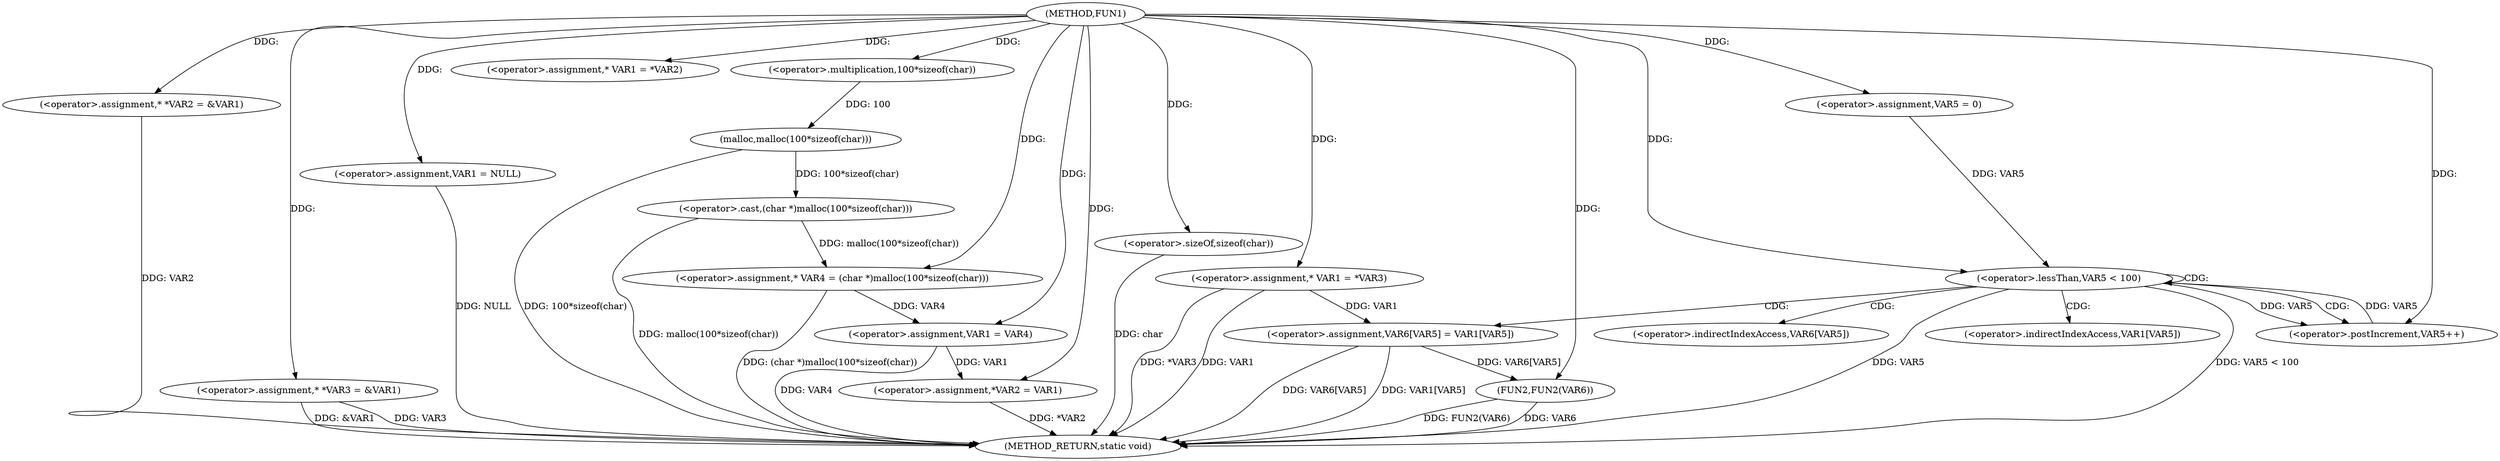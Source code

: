 digraph FUN1 {  
"1000100" [label = "(METHOD,FUN1)" ]
"1000168" [label = "(METHOD_RETURN,static void)" ]
"1000104" [label = "(<operator>.assignment,* *VAR2 = &VAR1)" ]
"1000109" [label = "(<operator>.assignment,* *VAR3 = &VAR1)" ]
"1000113" [label = "(<operator>.assignment,VAR1 = NULL)" ]
"1000118" [label = "(<operator>.assignment,* VAR1 = *VAR2)" ]
"1000124" [label = "(<operator>.assignment,* VAR4 = (char *)malloc(100*sizeof(char)))" ]
"1000126" [label = "(<operator>.cast,(char *)malloc(100*sizeof(char)))" ]
"1000128" [label = "(malloc,malloc(100*sizeof(char)))" ]
"1000129" [label = "(<operator>.multiplication,100*sizeof(char))" ]
"1000131" [label = "(<operator>.sizeOf,sizeof(char))" ]
"1000133" [label = "(<operator>.assignment,VAR1 = VAR4)" ]
"1000136" [label = "(<operator>.assignment,*VAR2 = VAR1)" ]
"1000142" [label = "(<operator>.assignment,* VAR1 = *VAR3)" ]
"1000150" [label = "(<operator>.assignment,VAR5 = 0)" ]
"1000153" [label = "(<operator>.lessThan,VAR5 < 100)" ]
"1000156" [label = "(<operator>.postIncrement,VAR5++)" ]
"1000159" [label = "(<operator>.assignment,VAR6[VAR5] = VAR1[VAR5])" ]
"1000166" [label = "(FUN2,FUN2(VAR6))" ]
"1000160" [label = "(<operator>.indirectIndexAccess,VAR6[VAR5])" ]
"1000163" [label = "(<operator>.indirectIndexAccess,VAR1[VAR5])" ]
  "1000124" -> "1000168"  [ label = "DDG: (char *)malloc(100*sizeof(char))"] 
  "1000104" -> "1000168"  [ label = "DDG: VAR2"] 
  "1000159" -> "1000168"  [ label = "DDG: VAR6[VAR5]"] 
  "1000131" -> "1000168"  [ label = "DDG: char"] 
  "1000166" -> "1000168"  [ label = "DDG: FUN2(VAR6)"] 
  "1000113" -> "1000168"  [ label = "DDG: NULL"] 
  "1000153" -> "1000168"  [ label = "DDG: VAR5 < 100"] 
  "1000153" -> "1000168"  [ label = "DDG: VAR5"] 
  "1000159" -> "1000168"  [ label = "DDG: VAR1[VAR5]"] 
  "1000109" -> "1000168"  [ label = "DDG: &VAR1"] 
  "1000128" -> "1000168"  [ label = "DDG: 100*sizeof(char)"] 
  "1000142" -> "1000168"  [ label = "DDG: *VAR3"] 
  "1000166" -> "1000168"  [ label = "DDG: VAR6"] 
  "1000133" -> "1000168"  [ label = "DDG: VAR4"] 
  "1000109" -> "1000168"  [ label = "DDG: VAR3"] 
  "1000142" -> "1000168"  [ label = "DDG: VAR1"] 
  "1000126" -> "1000168"  [ label = "DDG: malloc(100*sizeof(char))"] 
  "1000136" -> "1000168"  [ label = "DDG: *VAR2"] 
  "1000100" -> "1000104"  [ label = "DDG: "] 
  "1000100" -> "1000109"  [ label = "DDG: "] 
  "1000100" -> "1000113"  [ label = "DDG: "] 
  "1000100" -> "1000118"  [ label = "DDG: "] 
  "1000126" -> "1000124"  [ label = "DDG: malloc(100*sizeof(char))"] 
  "1000100" -> "1000124"  [ label = "DDG: "] 
  "1000128" -> "1000126"  [ label = "DDG: 100*sizeof(char)"] 
  "1000129" -> "1000128"  [ label = "DDG: 100"] 
  "1000100" -> "1000129"  [ label = "DDG: "] 
  "1000100" -> "1000131"  [ label = "DDG: "] 
  "1000124" -> "1000133"  [ label = "DDG: VAR4"] 
  "1000100" -> "1000133"  [ label = "DDG: "] 
  "1000133" -> "1000136"  [ label = "DDG: VAR1"] 
  "1000100" -> "1000136"  [ label = "DDG: "] 
  "1000100" -> "1000142"  [ label = "DDG: "] 
  "1000100" -> "1000150"  [ label = "DDG: "] 
  "1000150" -> "1000153"  [ label = "DDG: VAR5"] 
  "1000156" -> "1000153"  [ label = "DDG: VAR5"] 
  "1000100" -> "1000153"  [ label = "DDG: "] 
  "1000153" -> "1000156"  [ label = "DDG: VAR5"] 
  "1000100" -> "1000156"  [ label = "DDG: "] 
  "1000142" -> "1000159"  [ label = "DDG: VAR1"] 
  "1000159" -> "1000166"  [ label = "DDG: VAR6[VAR5]"] 
  "1000100" -> "1000166"  [ label = "DDG: "] 
  "1000153" -> "1000163"  [ label = "CDG: "] 
  "1000153" -> "1000156"  [ label = "CDG: "] 
  "1000153" -> "1000160"  [ label = "CDG: "] 
  "1000153" -> "1000153"  [ label = "CDG: "] 
  "1000153" -> "1000159"  [ label = "CDG: "] 
}
